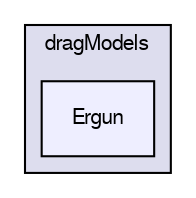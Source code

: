 digraph "applications/solvers/multiphase/multiphaseEulerFoam/interfacialModels/dragModels/Ergun" {
  bgcolor=transparent;
  compound=true
  node [ fontsize="10", fontname="FreeSans"];
  edge [ labelfontsize="10", labelfontname="FreeSans"];
  subgraph clusterdir_45e67d80f3fa79e6c6d32b95e41cd9a4 {
    graph [ bgcolor="#ddddee", pencolor="black", label="dragModels" fontname="FreeSans", fontsize="10", URL="dir_45e67d80f3fa79e6c6d32b95e41cd9a4.html"]
  dir_4ba6869695401ad29328c3efe2e04dbc [shape=box, label="Ergun", style="filled", fillcolor="#eeeeff", pencolor="black", URL="dir_4ba6869695401ad29328c3efe2e04dbc.html"];
  }
}
